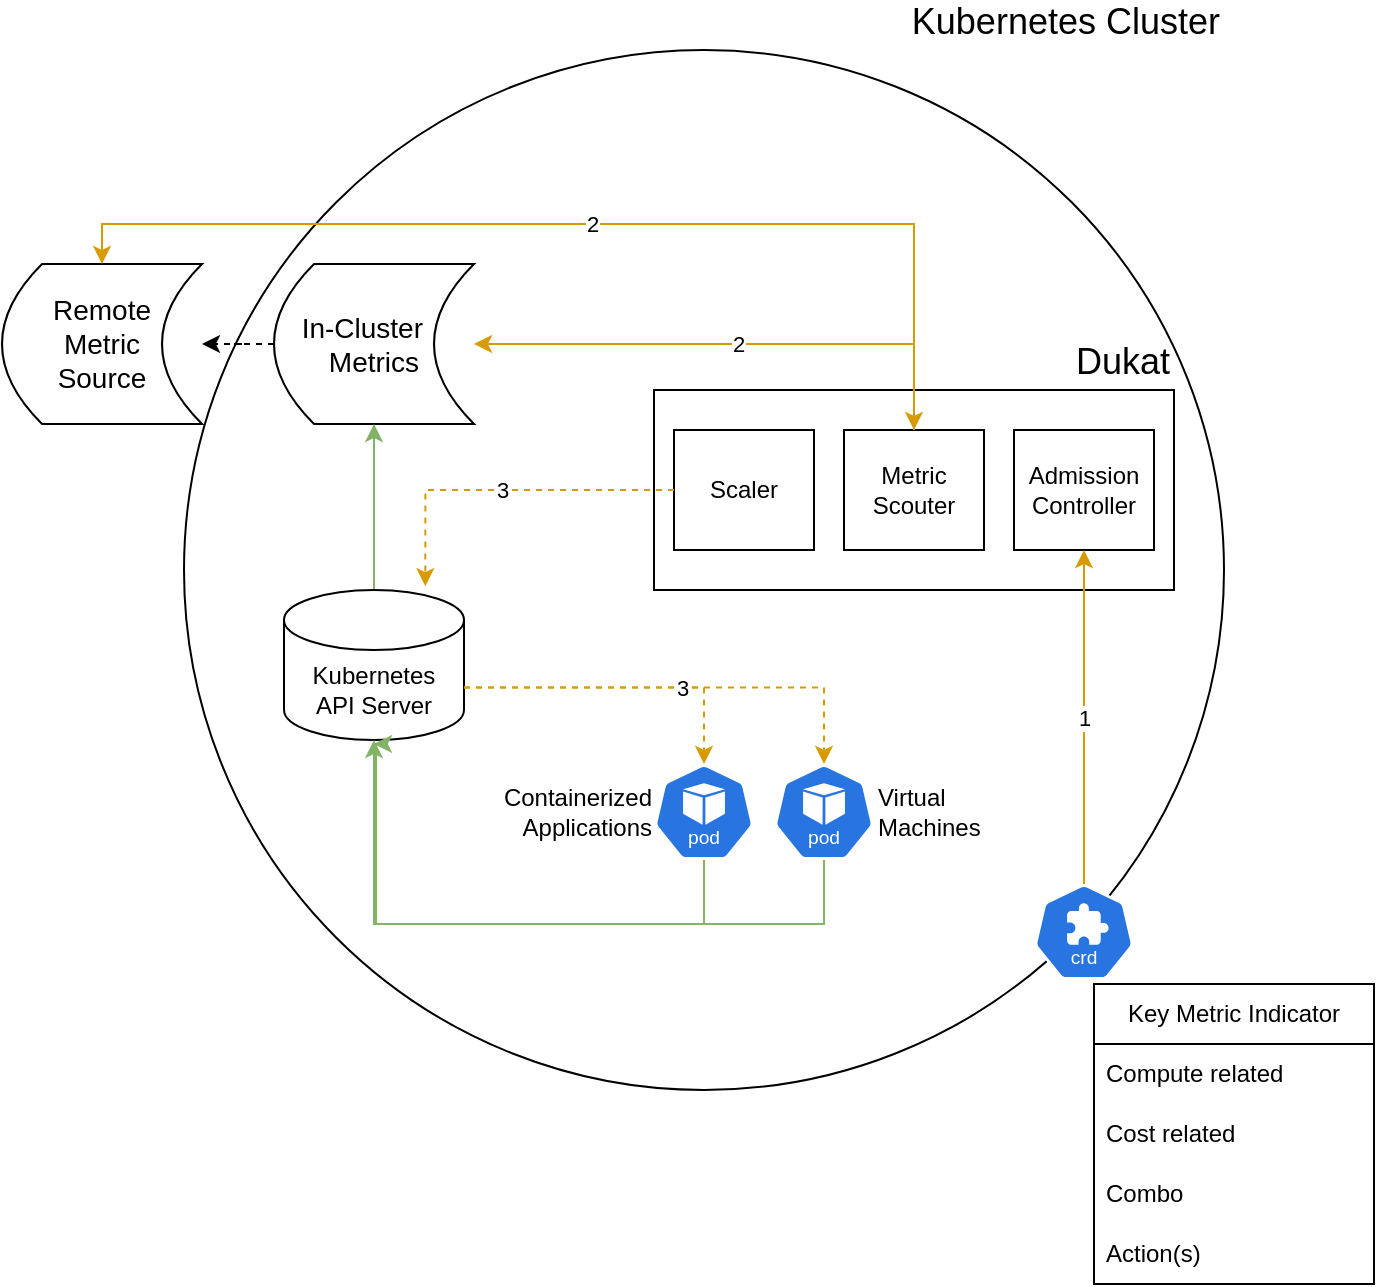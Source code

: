 <mxfile version="24.5.5" type="device">
  <diagram name="Page-1" id="gGOpEWth4ZXaPEtdQVqK">
    <mxGraphModel dx="939" dy="1071" grid="1" gridSize="10" guides="1" tooltips="1" connect="1" arrows="1" fold="1" page="1" pageScale="1" pageWidth="850" pageHeight="1100" math="0" shadow="0">
      <root>
        <mxCell id="0" />
        <mxCell id="1" parent="0" />
        <mxCell id="-uCsQ_uX8Lxtpei__hgV-1" value="Kubernetes Cluster" style="ellipse;whiteSpace=wrap;html=1;aspect=fixed;labelPosition=center;verticalLabelPosition=top;align=right;verticalAlign=bottom;fontSize=18;" vertex="1" parent="1">
          <mxGeometry x="145" y="243" width="520" height="520" as="geometry" />
        </mxCell>
        <mxCell id="-uCsQ_uX8Lxtpei__hgV-2" value="&lt;div style=&quot;font-size: 14px;&quot;&gt;Remote&lt;/div&gt;&lt;div style=&quot;font-size: 14px;&quot;&gt;Metric&lt;/div&gt;&lt;div style=&quot;font-size: 14px;&quot;&gt;Source&lt;/div&gt;" style="shape=dataStorage;whiteSpace=wrap;html=1;fixedSize=1;fontSize=14;align=center;" vertex="1" parent="1">
          <mxGeometry x="54" y="350" width="100" height="80" as="geometry" />
        </mxCell>
        <mxCell id="-uCsQ_uX8Lxtpei__hgV-24" value="" style="edgeStyle=orthogonalEdgeStyle;rounded=0;orthogonalLoop=1;jettySize=auto;html=1;dashed=1;" edge="1" parent="1" source="-uCsQ_uX8Lxtpei__hgV-3" target="-uCsQ_uX8Lxtpei__hgV-2">
          <mxGeometry relative="1" as="geometry" />
        </mxCell>
        <mxCell id="-uCsQ_uX8Lxtpei__hgV-3" value="In-Cluster&amp;nbsp; &amp;nbsp;&lt;div style=&quot;font-size: 14px;&quot;&gt;Metrics&lt;/div&gt;" style="shape=dataStorage;whiteSpace=wrap;html=1;fixedSize=1;fontSize=14;align=center;" vertex="1" parent="1">
          <mxGeometry x="190" y="350" width="100" height="80" as="geometry" />
        </mxCell>
        <mxCell id="-uCsQ_uX8Lxtpei__hgV-8" style="edgeStyle=orthogonalEdgeStyle;rounded=0;orthogonalLoop=1;jettySize=auto;html=1;exitX=0.5;exitY=0;exitDx=0;exitDy=0;exitPerimeter=0;entryX=0.5;entryY=1;entryDx=0;entryDy=0;fillColor=#d5e8d4;strokeColor=#82b366;" edge="1" parent="1" source="-uCsQ_uX8Lxtpei__hgV-6" target="-uCsQ_uX8Lxtpei__hgV-3">
          <mxGeometry relative="1" as="geometry" />
        </mxCell>
        <mxCell id="-uCsQ_uX8Lxtpei__hgV-6" value="Kubernetes&lt;div&gt;API Server&lt;/div&gt;" style="shape=cylinder3;whiteSpace=wrap;html=1;boundedLbl=1;backgroundOutline=1;size=15;" vertex="1" parent="1">
          <mxGeometry x="195" y="513" width="90" height="75" as="geometry" />
        </mxCell>
        <mxCell id="-uCsQ_uX8Lxtpei__hgV-11" style="edgeStyle=orthogonalEdgeStyle;rounded=0;orthogonalLoop=1;jettySize=auto;html=1;exitX=0.5;exitY=1;exitDx=0;exitDy=0;exitPerimeter=0;fillColor=#d5e8d4;strokeColor=#82b366;" edge="1" parent="1" source="-uCsQ_uX8Lxtpei__hgV-9" target="-uCsQ_uX8Lxtpei__hgV-6">
          <mxGeometry relative="1" as="geometry">
            <Array as="points">
              <mxPoint x="405" y="680" />
              <mxPoint x="240" y="680" />
            </Array>
          </mxGeometry>
        </mxCell>
        <mxCell id="-uCsQ_uX8Lxtpei__hgV-9" value="Containerized&lt;div&gt;Applications&lt;/div&gt;" style="aspect=fixed;sketch=0;html=1;dashed=0;whitespace=wrap;verticalLabelPosition=middle;verticalAlign=middle;fillColor=#2875E2;strokeColor=#ffffff;points=[[0.005,0.63,0],[0.1,0.2,0],[0.9,0.2,0],[0.5,0,0],[0.995,0.63,0],[0.72,0.99,0],[0.5,1,0],[0.28,0.99,0]];shape=mxgraph.kubernetes.icon2;kubernetesLabel=1;prIcon=pod;labelPosition=left;align=right;" vertex="1" parent="1">
          <mxGeometry x="380" y="600" width="50" height="48" as="geometry" />
        </mxCell>
        <mxCell id="-uCsQ_uX8Lxtpei__hgV-12" style="edgeStyle=orthogonalEdgeStyle;rounded=0;orthogonalLoop=1;jettySize=auto;html=1;exitX=0.5;exitY=1;exitDx=0;exitDy=0;exitPerimeter=0;fillColor=#d5e8d4;strokeColor=#82b366;" edge="1" parent="1" source="-uCsQ_uX8Lxtpei__hgV-10">
          <mxGeometry relative="1" as="geometry">
            <mxPoint x="240" y="590" as="targetPoint" />
            <Array as="points">
              <mxPoint x="465" y="680" />
              <mxPoint x="241" y="680" />
            </Array>
          </mxGeometry>
        </mxCell>
        <mxCell id="-uCsQ_uX8Lxtpei__hgV-10" value="Virtual&lt;div&gt;&lt;span style=&quot;background-color: initial;&quot;&gt;Machines&lt;/span&gt;&lt;/div&gt;" style="aspect=fixed;sketch=0;html=1;dashed=0;whitespace=wrap;verticalLabelPosition=middle;verticalAlign=middle;fillColor=#2875E2;strokeColor=#ffffff;points=[[0.005,0.63,0],[0.1,0.2,0],[0.9,0.2,0],[0.5,0,0],[0.995,0.63,0],[0.72,0.99,0],[0.5,1,0],[0.28,0.99,0]];shape=mxgraph.kubernetes.icon2;kubernetesLabel=1;prIcon=pod;labelPosition=right;align=left;" vertex="1" parent="1">
          <mxGeometry x="440" y="600" width="50" height="48" as="geometry" />
        </mxCell>
        <mxCell id="-uCsQ_uX8Lxtpei__hgV-20" style="edgeStyle=orthogonalEdgeStyle;rounded=0;orthogonalLoop=1;jettySize=auto;html=1;exitX=1;exitY=0;exitDx=0;exitDy=48.75;exitPerimeter=0;entryX=0.5;entryY=0;entryDx=0;entryDy=0;entryPerimeter=0;fillColor=#ffe6cc;strokeColor=#d79b00;dashed=1;" edge="1" parent="1" source="-uCsQ_uX8Lxtpei__hgV-6" target="-uCsQ_uX8Lxtpei__hgV-9">
          <mxGeometry relative="1" as="geometry" />
        </mxCell>
        <mxCell id="-uCsQ_uX8Lxtpei__hgV-21" value="3" style="edgeStyle=orthogonalEdgeStyle;rounded=0;orthogonalLoop=1;jettySize=auto;html=1;exitX=1;exitY=0;exitDx=0;exitDy=48.75;exitPerimeter=0;entryX=0.5;entryY=0;entryDx=0;entryDy=0;entryPerimeter=0;fillColor=#ffe6cc;strokeColor=#d79b00;dashed=1;" edge="1" parent="1" source="-uCsQ_uX8Lxtpei__hgV-6" target="-uCsQ_uX8Lxtpei__hgV-10">
          <mxGeometry relative="1" as="geometry" />
        </mxCell>
        <mxCell id="-uCsQ_uX8Lxtpei__hgV-26" value="" style="aspect=fixed;sketch=0;html=1;dashed=0;whitespace=wrap;verticalLabelPosition=bottom;verticalAlign=top;fillColor=#2875E2;strokeColor=#ffffff;points=[[0.005,0.63,0],[0.1,0.2,0],[0.9,0.2,0],[0.5,0,0],[0.995,0.63,0],[0.72,0.99,0],[0.5,1,0],[0.28,0.99,0]];shape=mxgraph.kubernetes.icon2;kubernetesLabel=1;prIcon=crd" vertex="1" parent="1">
          <mxGeometry x="570" y="660" width="50" height="48" as="geometry" />
        </mxCell>
        <mxCell id="-uCsQ_uX8Lxtpei__hgV-28" value="" style="group" vertex="1" connectable="0" parent="1">
          <mxGeometry x="380" y="413" width="260" height="100" as="geometry" />
        </mxCell>
        <mxCell id="-uCsQ_uX8Lxtpei__hgV-13" value="Dukat" style="rounded=0;whiteSpace=wrap;html=1;verticalAlign=bottom;labelPosition=center;verticalLabelPosition=top;align=right;fontSize=18;" vertex="1" parent="-uCsQ_uX8Lxtpei__hgV-28">
          <mxGeometry width="260" height="100" as="geometry" />
        </mxCell>
        <mxCell id="-uCsQ_uX8Lxtpei__hgV-15" value="Scaler" style="rounded=0;whiteSpace=wrap;html=1;" vertex="1" parent="-uCsQ_uX8Lxtpei__hgV-28">
          <mxGeometry x="10" y="20" width="70" height="60" as="geometry" />
        </mxCell>
        <mxCell id="-uCsQ_uX8Lxtpei__hgV-14" value="Metric&lt;div&gt;Scouter&lt;/div&gt;" style="rounded=0;whiteSpace=wrap;html=1;" vertex="1" parent="-uCsQ_uX8Lxtpei__hgV-28">
          <mxGeometry x="95" y="20" width="70" height="60" as="geometry" />
        </mxCell>
        <mxCell id="-uCsQ_uX8Lxtpei__hgV-16" value="Admission&lt;div&gt;Controller&lt;/div&gt;" style="rounded=0;whiteSpace=wrap;html=1;" vertex="1" parent="-uCsQ_uX8Lxtpei__hgV-28">
          <mxGeometry x="180" y="20" width="70" height="60" as="geometry" />
        </mxCell>
        <mxCell id="-uCsQ_uX8Lxtpei__hgV-27" value="1" style="edgeStyle=orthogonalEdgeStyle;rounded=0;orthogonalLoop=1;jettySize=auto;html=1;entryX=0.5;entryY=1;entryDx=0;entryDy=0;fillColor=#ffe6cc;strokeColor=#d79b00;" edge="1" parent="1" source="-uCsQ_uX8Lxtpei__hgV-26" target="-uCsQ_uX8Lxtpei__hgV-16">
          <mxGeometry relative="1" as="geometry" />
        </mxCell>
        <mxCell id="-uCsQ_uX8Lxtpei__hgV-17" value="3" style="edgeStyle=orthogonalEdgeStyle;rounded=0;orthogonalLoop=1;jettySize=auto;html=1;exitX=0;exitY=0.5;exitDx=0;exitDy=0;entryX=0.785;entryY=-0.025;entryDx=0;entryDy=0;entryPerimeter=0;fillColor=#ffe6cc;strokeColor=#d79b00;dashed=1;" edge="1" parent="1" source="-uCsQ_uX8Lxtpei__hgV-15" target="-uCsQ_uX8Lxtpei__hgV-6">
          <mxGeometry relative="1" as="geometry" />
        </mxCell>
        <mxCell id="-uCsQ_uX8Lxtpei__hgV-18" value="2" style="edgeStyle=orthogonalEdgeStyle;rounded=0;orthogonalLoop=1;jettySize=auto;html=1;exitX=0.5;exitY=0;exitDx=0;exitDy=0;entryX=1;entryY=0.5;entryDx=0;entryDy=0;fillColor=#ffe6cc;strokeColor=#d79b00;startArrow=classic;startFill=1;" edge="1" parent="1" source="-uCsQ_uX8Lxtpei__hgV-14" target="-uCsQ_uX8Lxtpei__hgV-3">
          <mxGeometry relative="1" as="geometry" />
        </mxCell>
        <mxCell id="-uCsQ_uX8Lxtpei__hgV-23" value="2" style="edgeStyle=orthogonalEdgeStyle;rounded=0;orthogonalLoop=1;jettySize=auto;html=1;exitX=0.5;exitY=0;exitDx=0;exitDy=0;entryX=0.5;entryY=0;entryDx=0;entryDy=0;fillColor=#ffe6cc;strokeColor=#d79b00;" edge="1" parent="1" source="-uCsQ_uX8Lxtpei__hgV-14" target="-uCsQ_uX8Lxtpei__hgV-2">
          <mxGeometry relative="1" as="geometry" />
        </mxCell>
        <mxCell id="-uCsQ_uX8Lxtpei__hgV-29" value="Key Metric Indicator" style="swimlane;fontStyle=0;childLayout=stackLayout;horizontal=1;startSize=30;horizontalStack=0;resizeParent=1;resizeParentMax=0;resizeLast=0;collapsible=1;marginBottom=0;whiteSpace=wrap;html=1;" vertex="1" parent="1">
          <mxGeometry x="600" y="710" width="140" height="150" as="geometry">
            <mxRectangle x="600" y="710" width="60" height="30" as="alternateBounds" />
          </mxGeometry>
        </mxCell>
        <mxCell id="-uCsQ_uX8Lxtpei__hgV-30" value="Compute related" style="text;strokeColor=none;fillColor=none;align=left;verticalAlign=middle;spacingLeft=4;spacingRight=4;overflow=hidden;points=[[0,0.5],[1,0.5]];portConstraint=eastwest;rotatable=0;whiteSpace=wrap;html=1;" vertex="1" parent="-uCsQ_uX8Lxtpei__hgV-29">
          <mxGeometry y="30" width="140" height="30" as="geometry" />
        </mxCell>
        <mxCell id="-uCsQ_uX8Lxtpei__hgV-31" value="Cost related" style="text;strokeColor=none;fillColor=none;align=left;verticalAlign=middle;spacingLeft=4;spacingRight=4;overflow=hidden;points=[[0,0.5],[1,0.5]];portConstraint=eastwest;rotatable=0;whiteSpace=wrap;html=1;" vertex="1" parent="-uCsQ_uX8Lxtpei__hgV-29">
          <mxGeometry y="60" width="140" height="30" as="geometry" />
        </mxCell>
        <mxCell id="-uCsQ_uX8Lxtpei__hgV-32" value="Combo" style="text;strokeColor=none;fillColor=none;align=left;verticalAlign=middle;spacingLeft=4;spacingRight=4;overflow=hidden;points=[[0,0.5],[1,0.5]];portConstraint=eastwest;rotatable=0;whiteSpace=wrap;html=1;" vertex="1" parent="-uCsQ_uX8Lxtpei__hgV-29">
          <mxGeometry y="90" width="140" height="30" as="geometry" />
        </mxCell>
        <mxCell id="-uCsQ_uX8Lxtpei__hgV-34" value="Action(s)" style="text;strokeColor=none;fillColor=none;align=left;verticalAlign=middle;spacingLeft=4;spacingRight=4;overflow=hidden;points=[[0,0.5],[1,0.5]];portConstraint=eastwest;rotatable=0;whiteSpace=wrap;html=1;" vertex="1" parent="-uCsQ_uX8Lxtpei__hgV-29">
          <mxGeometry y="120" width="140" height="30" as="geometry" />
        </mxCell>
      </root>
    </mxGraphModel>
  </diagram>
</mxfile>
